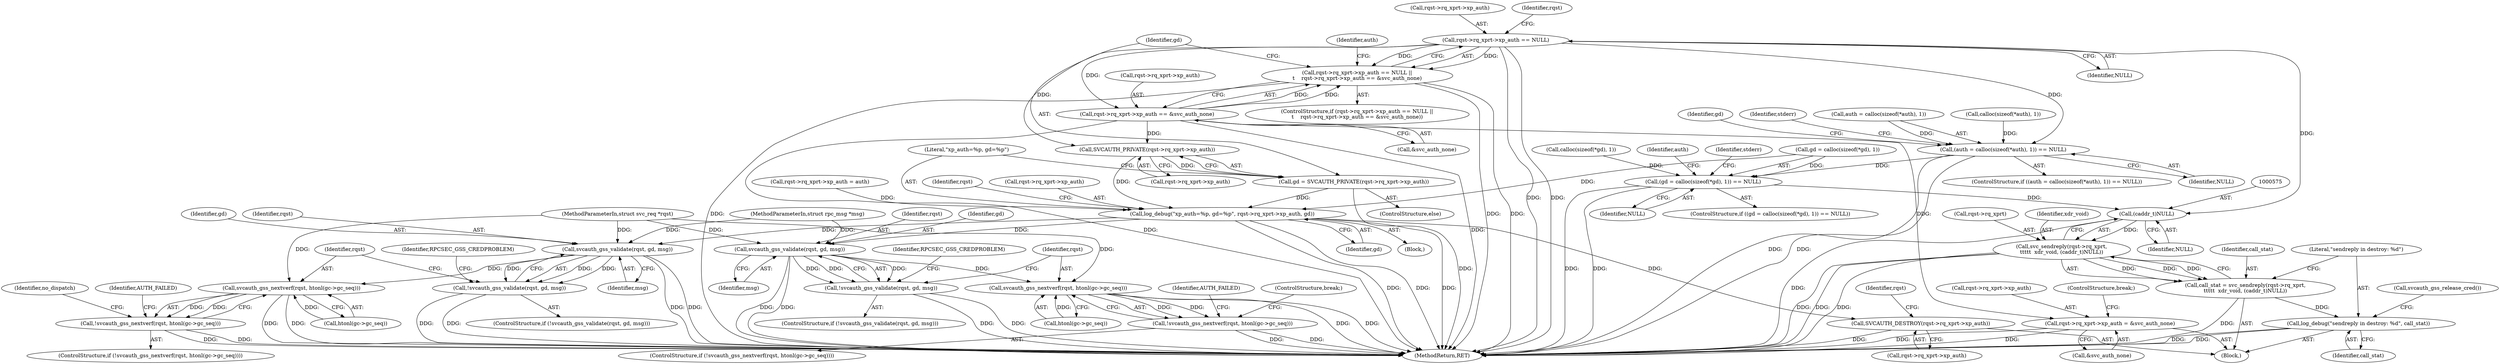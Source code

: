 digraph "0_krb5_5bb8a6b9c9eb8dd22bc9526751610aaa255ead9c@pointer" {
"1000134" [label="(Call,rqst->rq_xprt->xp_auth == NULL)"];
"1000133" [label="(Call,rqst->rq_xprt->xp_auth == NULL ||\n\t    rqst->rq_xprt->xp_auth == &svc_auth_none)"];
"1000141" [label="(Call,rqst->rq_xprt->xp_auth == &svc_auth_none)"];
"1000202" [label="(Call,SVCAUTH_PRIVATE(rqst->rq_xprt->xp_auth))"];
"1000200" [label="(Call,gd = SVCAUTH_PRIVATE(rqst->rq_xprt->xp_auth))"];
"1000208" [label="(Call,log_debug(\"xp_auth=%p, gd=%p\", rqst->rq_xprt->xp_auth, gd))"];
"1000519" [label="(Call,svcauth_gss_validate(rqst, gd, msg))"];
"1000518" [label="(Call,!svcauth_gss_validate(rqst, gd, msg))"];
"1000527" [label="(Call,svcauth_gss_nextverf(rqst, htonl(gc->gc_seq)))"];
"1000526" [label="(Call,!svcauth_gss_nextverf(rqst, htonl(gc->gc_seq)))"];
"1000547" [label="(Call,svcauth_gss_validate(rqst, gd, msg))"];
"1000546" [label="(Call,!svcauth_gss_validate(rqst, gd, msg))"];
"1000555" [label="(Call,svcauth_gss_nextverf(rqst, htonl(gc->gc_seq)))"];
"1000554" [label="(Call,!svcauth_gss_nextverf(rqst, htonl(gc->gc_seq)))"];
"1000585" [label="(Call,SVCAUTH_DESTROY(rqst->rq_xprt->xp_auth))"];
"1000591" [label="(Call,rqst->rq_xprt->xp_auth = &svc_auth_none)"];
"1000151" [label="(Call,(auth = calloc(sizeof(*auth), 1)) == NULL)"];
"1000167" [label="(Call,(gd = calloc(sizeof(*gd), 1)) == NULL)"];
"1000574" [label="(Call,(caddr_t)NULL)"];
"1000569" [label="(Call,svc_sendreply(rqst->rq_xprt,\n\t\t\t\t\t  xdr_void, (caddr_t)NULL))"];
"1000567" [label="(Call,call_stat = svc_sendreply(rqst->rq_xprt,\n\t\t\t\t\t  xdr_void, (caddr_t)NULL))"];
"1000577" [label="(Call,log_debug(\"sendreply in destroy: %d\", call_stat))"];
"1000175" [label="(Identifier,NULL)"];
"1000142" [label="(Call,rqst->rq_xprt->xp_auth)"];
"1000140" [label="(Identifier,NULL)"];
"1000153" [label="(Identifier,auth)"];
"1000570" [label="(Call,rqst->rq_xprt)"];
"1000549" [label="(Identifier,gd)"];
"1000591" [label="(Call,rqst->rq_xprt->xp_auth = &svc_auth_none)"];
"1000150" [label="(ControlStructure,if ((auth = calloc(sizeof(*auth), 1)) == NULL))"];
"1000192" [label="(Call,rqst->rq_xprt->xp_auth = auth)"];
"1000111" [label="(MethodParameterIn,struct rpc_msg *msg)"];
"1000169" [label="(Identifier,gd)"];
"1000546" [label="(Call,!svcauth_gss_validate(rqst, gd, msg))"];
"1000215" [label="(Identifier,gd)"];
"1000567" [label="(Call,call_stat = svc_sendreply(rqst->rq_xprt,\n\t\t\t\t\t  xdr_void, (caddr_t)NULL))"];
"1000586" [label="(Call,rqst->rq_xprt->xp_auth)"];
"1000576" [label="(Identifier,NULL)"];
"1000166" [label="(ControlStructure,if ((gd = calloc(sizeof(*gd), 1)) == NULL))"];
"1000519" [label="(Call,svcauth_gss_validate(rqst, gd, msg))"];
"1000579" [label="(Identifier,call_stat)"];
"1000210" [label="(Call,rqst->rq_xprt->xp_auth)"];
"1000578" [label="(Literal,\"sendreply in destroy: %d\")"];
"1000141" [label="(Call,rqst->rq_xprt->xp_auth == &svc_auth_none)"];
"1000555" [label="(Call,svcauth_gss_nextverf(rqst, htonl(gc->gc_seq)))"];
"1000162" [label="(Identifier,stderr)"];
"1000203" [label="(Call,rqst->rq_xprt->xp_auth)"];
"1000135" [label="(Call,rqst->rq_xprt->xp_auth)"];
"1000520" [label="(Identifier,rqst)"];
"1000147" [label="(Call,&svc_auth_none)"];
"1000209" [label="(Literal,\"xp_auth=%p, gd=%p\")"];
"1000134" [label="(Call,rqst->rq_xprt->xp_auth == NULL)"];
"1000557" [label="(Call,htonl(gc->gc_seq))"];
"1000220" [label="(Identifier,rqst)"];
"1000152" [label="(Call,auth = calloc(sizeof(*auth), 1))"];
"1000199" [label="(ControlStructure,else)"];
"1000582" [label="(Call,svcauth_gss_release_cred())"];
"1000132" [label="(ControlStructure,if (rqst->rq_xprt->xp_auth == NULL ||\n\t    rqst->rq_xprt->xp_auth == &svc_auth_none))"];
"1000550" [label="(Identifier,msg)"];
"1000569" [label="(Call,svc_sendreply(rqst->rq_xprt,\n\t\t\t\t\t  xdr_void, (caddr_t)NULL))"];
"1000154" [label="(Call,calloc(sizeof(*auth), 1))"];
"1000565" [label="(Identifier,no_dispatch)"];
"1000554" [label="(Call,!svcauth_gss_nextverf(rqst, htonl(gc->gc_seq)))"];
"1000110" [label="(MethodParameterIn,struct svc_req *rqst)"];
"1000553" [label="(ControlStructure,if (!svcauth_gss_nextverf(rqst, htonl(gc->gc_seq))))"];
"1000545" [label="(ControlStructure,if (!svcauth_gss_validate(rqst, gd, msg)))"];
"1000170" [label="(Call,calloc(sizeof(*gd), 1))"];
"1000552" [label="(Identifier,RPCSEC_GSS_CREDPROBLEM)"];
"1000151" [label="(Call,(auth = calloc(sizeof(*auth), 1)) == NULL)"];
"1000113" [label="(Block,)"];
"1000577" [label="(Call,log_debug(\"sendreply in destroy: %d\", call_stat))"];
"1000522" [label="(Identifier,msg)"];
"1000202" [label="(Call,SVCAUTH_PRIVATE(rqst->rq_xprt->xp_auth))"];
"1000547" [label="(Call,svcauth_gss_validate(rqst, gd, msg))"];
"1000167" [label="(Call,(gd = calloc(sizeof(*gd), 1)) == NULL)"];
"1000585" [label="(Call,SVCAUTH_DESTROY(rqst->rq_xprt->xp_auth))"];
"1000562" [label="(Identifier,AUTH_FAILED)"];
"1000548" [label="(Identifier,rqst)"];
"1000594" [label="(Identifier,rqst)"];
"1000428" [label="(Block,)"];
"1000529" [label="(Call,htonl(gc->gc_seq))"];
"1000556" [label="(Identifier,rqst)"];
"1000144" [label="(Identifier,rqst)"];
"1000526" [label="(Call,!svcauth_gss_nextverf(rqst, htonl(gc->gc_seq)))"];
"1000534" [label="(Identifier,AUTH_FAILED)"];
"1000200" [label="(Call,gd = SVCAUTH_PRIVATE(rqst->rq_xprt->xp_auth))"];
"1000168" [label="(Call,gd = calloc(sizeof(*gd), 1))"];
"1000528" [label="(Identifier,rqst)"];
"1000527" [label="(Call,svcauth_gss_nextverf(rqst, htonl(gc->gc_seq)))"];
"1000525" [label="(ControlStructure,if (!svcauth_gss_nextverf(rqst, htonl(gc->gc_seq))))"];
"1000517" [label="(ControlStructure,if (!svcauth_gss_validate(rqst, gd, msg)))"];
"1000133" [label="(Call,rqst->rq_xprt->xp_auth == NULL ||\n\t    rqst->rq_xprt->xp_auth == &svc_auth_none)"];
"1000597" [label="(Call,&svc_auth_none)"];
"1000573" [label="(Identifier,xdr_void)"];
"1000184" [label="(Identifier,auth)"];
"1000574" [label="(Call,(caddr_t)NULL)"];
"1000201" [label="(Identifier,gd)"];
"1000178" [label="(Identifier,stderr)"];
"1000524" [label="(Identifier,RPCSEC_GSS_CREDPROBLEM)"];
"1000521" [label="(Identifier,gd)"];
"1000535" [label="(ControlStructure,break;)"];
"1000592" [label="(Call,rqst->rq_xprt->xp_auth)"];
"1000599" [label="(ControlStructure,break;)"];
"1000616" [label="(MethodReturn,RET)"];
"1000159" [label="(Identifier,NULL)"];
"1000208" [label="(Call,log_debug(\"xp_auth=%p, gd=%p\", rqst->rq_xprt->xp_auth, gd))"];
"1000568" [label="(Identifier,call_stat)"];
"1000518" [label="(Call,!svcauth_gss_validate(rqst, gd, msg))"];
"1000134" -> "1000133"  [label="AST: "];
"1000134" -> "1000140"  [label="CFG: "];
"1000135" -> "1000134"  [label="AST: "];
"1000140" -> "1000134"  [label="AST: "];
"1000144" -> "1000134"  [label="CFG: "];
"1000133" -> "1000134"  [label="CFG: "];
"1000134" -> "1000616"  [label="DDG: "];
"1000134" -> "1000616"  [label="DDG: "];
"1000134" -> "1000133"  [label="DDG: "];
"1000134" -> "1000133"  [label="DDG: "];
"1000134" -> "1000141"  [label="DDG: "];
"1000134" -> "1000151"  [label="DDG: "];
"1000134" -> "1000202"  [label="DDG: "];
"1000134" -> "1000574"  [label="DDG: "];
"1000133" -> "1000132"  [label="AST: "];
"1000133" -> "1000141"  [label="CFG: "];
"1000141" -> "1000133"  [label="AST: "];
"1000153" -> "1000133"  [label="CFG: "];
"1000201" -> "1000133"  [label="CFG: "];
"1000133" -> "1000616"  [label="DDG: "];
"1000133" -> "1000616"  [label="DDG: "];
"1000133" -> "1000616"  [label="DDG: "];
"1000141" -> "1000133"  [label="DDG: "];
"1000141" -> "1000133"  [label="DDG: "];
"1000141" -> "1000147"  [label="CFG: "];
"1000142" -> "1000141"  [label="AST: "];
"1000147" -> "1000141"  [label="AST: "];
"1000141" -> "1000616"  [label="DDG: "];
"1000141" -> "1000616"  [label="DDG: "];
"1000141" -> "1000202"  [label="DDG: "];
"1000141" -> "1000591"  [label="DDG: "];
"1000202" -> "1000200"  [label="AST: "];
"1000202" -> "1000203"  [label="CFG: "];
"1000203" -> "1000202"  [label="AST: "];
"1000200" -> "1000202"  [label="CFG: "];
"1000202" -> "1000200"  [label="DDG: "];
"1000202" -> "1000208"  [label="DDG: "];
"1000200" -> "1000199"  [label="AST: "];
"1000201" -> "1000200"  [label="AST: "];
"1000209" -> "1000200"  [label="CFG: "];
"1000200" -> "1000616"  [label="DDG: "];
"1000200" -> "1000208"  [label="DDG: "];
"1000208" -> "1000113"  [label="AST: "];
"1000208" -> "1000215"  [label="CFG: "];
"1000209" -> "1000208"  [label="AST: "];
"1000210" -> "1000208"  [label="AST: "];
"1000215" -> "1000208"  [label="AST: "];
"1000220" -> "1000208"  [label="CFG: "];
"1000208" -> "1000616"  [label="DDG: "];
"1000208" -> "1000616"  [label="DDG: "];
"1000208" -> "1000616"  [label="DDG: "];
"1000192" -> "1000208"  [label="DDG: "];
"1000168" -> "1000208"  [label="DDG: "];
"1000208" -> "1000519"  [label="DDG: "];
"1000208" -> "1000547"  [label="DDG: "];
"1000208" -> "1000585"  [label="DDG: "];
"1000519" -> "1000518"  [label="AST: "];
"1000519" -> "1000522"  [label="CFG: "];
"1000520" -> "1000519"  [label="AST: "];
"1000521" -> "1000519"  [label="AST: "];
"1000522" -> "1000519"  [label="AST: "];
"1000518" -> "1000519"  [label="CFG: "];
"1000519" -> "1000616"  [label="DDG: "];
"1000519" -> "1000616"  [label="DDG: "];
"1000519" -> "1000518"  [label="DDG: "];
"1000519" -> "1000518"  [label="DDG: "];
"1000519" -> "1000518"  [label="DDG: "];
"1000110" -> "1000519"  [label="DDG: "];
"1000111" -> "1000519"  [label="DDG: "];
"1000519" -> "1000527"  [label="DDG: "];
"1000518" -> "1000517"  [label="AST: "];
"1000524" -> "1000518"  [label="CFG: "];
"1000528" -> "1000518"  [label="CFG: "];
"1000518" -> "1000616"  [label="DDG: "];
"1000518" -> "1000616"  [label="DDG: "];
"1000527" -> "1000526"  [label="AST: "];
"1000527" -> "1000529"  [label="CFG: "];
"1000528" -> "1000527"  [label="AST: "];
"1000529" -> "1000527"  [label="AST: "];
"1000526" -> "1000527"  [label="CFG: "];
"1000527" -> "1000616"  [label="DDG: "];
"1000527" -> "1000616"  [label="DDG: "];
"1000527" -> "1000526"  [label="DDG: "];
"1000527" -> "1000526"  [label="DDG: "];
"1000110" -> "1000527"  [label="DDG: "];
"1000529" -> "1000527"  [label="DDG: "];
"1000526" -> "1000525"  [label="AST: "];
"1000534" -> "1000526"  [label="CFG: "];
"1000535" -> "1000526"  [label="CFG: "];
"1000526" -> "1000616"  [label="DDG: "];
"1000526" -> "1000616"  [label="DDG: "];
"1000547" -> "1000546"  [label="AST: "];
"1000547" -> "1000550"  [label="CFG: "];
"1000548" -> "1000547"  [label="AST: "];
"1000549" -> "1000547"  [label="AST: "];
"1000550" -> "1000547"  [label="AST: "];
"1000546" -> "1000547"  [label="CFG: "];
"1000547" -> "1000616"  [label="DDG: "];
"1000547" -> "1000616"  [label="DDG: "];
"1000547" -> "1000546"  [label="DDG: "];
"1000547" -> "1000546"  [label="DDG: "];
"1000547" -> "1000546"  [label="DDG: "];
"1000110" -> "1000547"  [label="DDG: "];
"1000111" -> "1000547"  [label="DDG: "];
"1000547" -> "1000555"  [label="DDG: "];
"1000546" -> "1000545"  [label="AST: "];
"1000552" -> "1000546"  [label="CFG: "];
"1000556" -> "1000546"  [label="CFG: "];
"1000546" -> "1000616"  [label="DDG: "];
"1000546" -> "1000616"  [label="DDG: "];
"1000555" -> "1000554"  [label="AST: "];
"1000555" -> "1000557"  [label="CFG: "];
"1000556" -> "1000555"  [label="AST: "];
"1000557" -> "1000555"  [label="AST: "];
"1000554" -> "1000555"  [label="CFG: "];
"1000555" -> "1000616"  [label="DDG: "];
"1000555" -> "1000616"  [label="DDG: "];
"1000555" -> "1000554"  [label="DDG: "];
"1000555" -> "1000554"  [label="DDG: "];
"1000110" -> "1000555"  [label="DDG: "];
"1000557" -> "1000555"  [label="DDG: "];
"1000554" -> "1000553"  [label="AST: "];
"1000562" -> "1000554"  [label="CFG: "];
"1000565" -> "1000554"  [label="CFG: "];
"1000554" -> "1000616"  [label="DDG: "];
"1000554" -> "1000616"  [label="DDG: "];
"1000585" -> "1000428"  [label="AST: "];
"1000585" -> "1000586"  [label="CFG: "];
"1000586" -> "1000585"  [label="AST: "];
"1000594" -> "1000585"  [label="CFG: "];
"1000585" -> "1000616"  [label="DDG: "];
"1000591" -> "1000428"  [label="AST: "];
"1000591" -> "1000597"  [label="CFG: "];
"1000592" -> "1000591"  [label="AST: "];
"1000597" -> "1000591"  [label="AST: "];
"1000599" -> "1000591"  [label="CFG: "];
"1000591" -> "1000616"  [label="DDG: "];
"1000591" -> "1000616"  [label="DDG: "];
"1000151" -> "1000150"  [label="AST: "];
"1000151" -> "1000159"  [label="CFG: "];
"1000152" -> "1000151"  [label="AST: "];
"1000159" -> "1000151"  [label="AST: "];
"1000162" -> "1000151"  [label="CFG: "];
"1000169" -> "1000151"  [label="CFG: "];
"1000151" -> "1000616"  [label="DDG: "];
"1000151" -> "1000616"  [label="DDG: "];
"1000152" -> "1000151"  [label="DDG: "];
"1000154" -> "1000151"  [label="DDG: "];
"1000151" -> "1000167"  [label="DDG: "];
"1000167" -> "1000166"  [label="AST: "];
"1000167" -> "1000175"  [label="CFG: "];
"1000168" -> "1000167"  [label="AST: "];
"1000175" -> "1000167"  [label="AST: "];
"1000178" -> "1000167"  [label="CFG: "];
"1000184" -> "1000167"  [label="CFG: "];
"1000167" -> "1000616"  [label="DDG: "];
"1000167" -> "1000616"  [label="DDG: "];
"1000168" -> "1000167"  [label="DDG: "];
"1000170" -> "1000167"  [label="DDG: "];
"1000167" -> "1000574"  [label="DDG: "];
"1000574" -> "1000569"  [label="AST: "];
"1000574" -> "1000576"  [label="CFG: "];
"1000575" -> "1000574"  [label="AST: "];
"1000576" -> "1000574"  [label="AST: "];
"1000569" -> "1000574"  [label="CFG: "];
"1000574" -> "1000616"  [label="DDG: "];
"1000574" -> "1000569"  [label="DDG: "];
"1000569" -> "1000567"  [label="AST: "];
"1000570" -> "1000569"  [label="AST: "];
"1000573" -> "1000569"  [label="AST: "];
"1000567" -> "1000569"  [label="CFG: "];
"1000569" -> "1000616"  [label="DDG: "];
"1000569" -> "1000616"  [label="DDG: "];
"1000569" -> "1000616"  [label="DDG: "];
"1000569" -> "1000567"  [label="DDG: "];
"1000569" -> "1000567"  [label="DDG: "];
"1000569" -> "1000567"  [label="DDG: "];
"1000567" -> "1000428"  [label="AST: "];
"1000568" -> "1000567"  [label="AST: "];
"1000578" -> "1000567"  [label="CFG: "];
"1000567" -> "1000616"  [label="DDG: "];
"1000567" -> "1000577"  [label="DDG: "];
"1000577" -> "1000428"  [label="AST: "];
"1000577" -> "1000579"  [label="CFG: "];
"1000578" -> "1000577"  [label="AST: "];
"1000579" -> "1000577"  [label="AST: "];
"1000582" -> "1000577"  [label="CFG: "];
"1000577" -> "1000616"  [label="DDG: "];
"1000577" -> "1000616"  [label="DDG: "];
}
